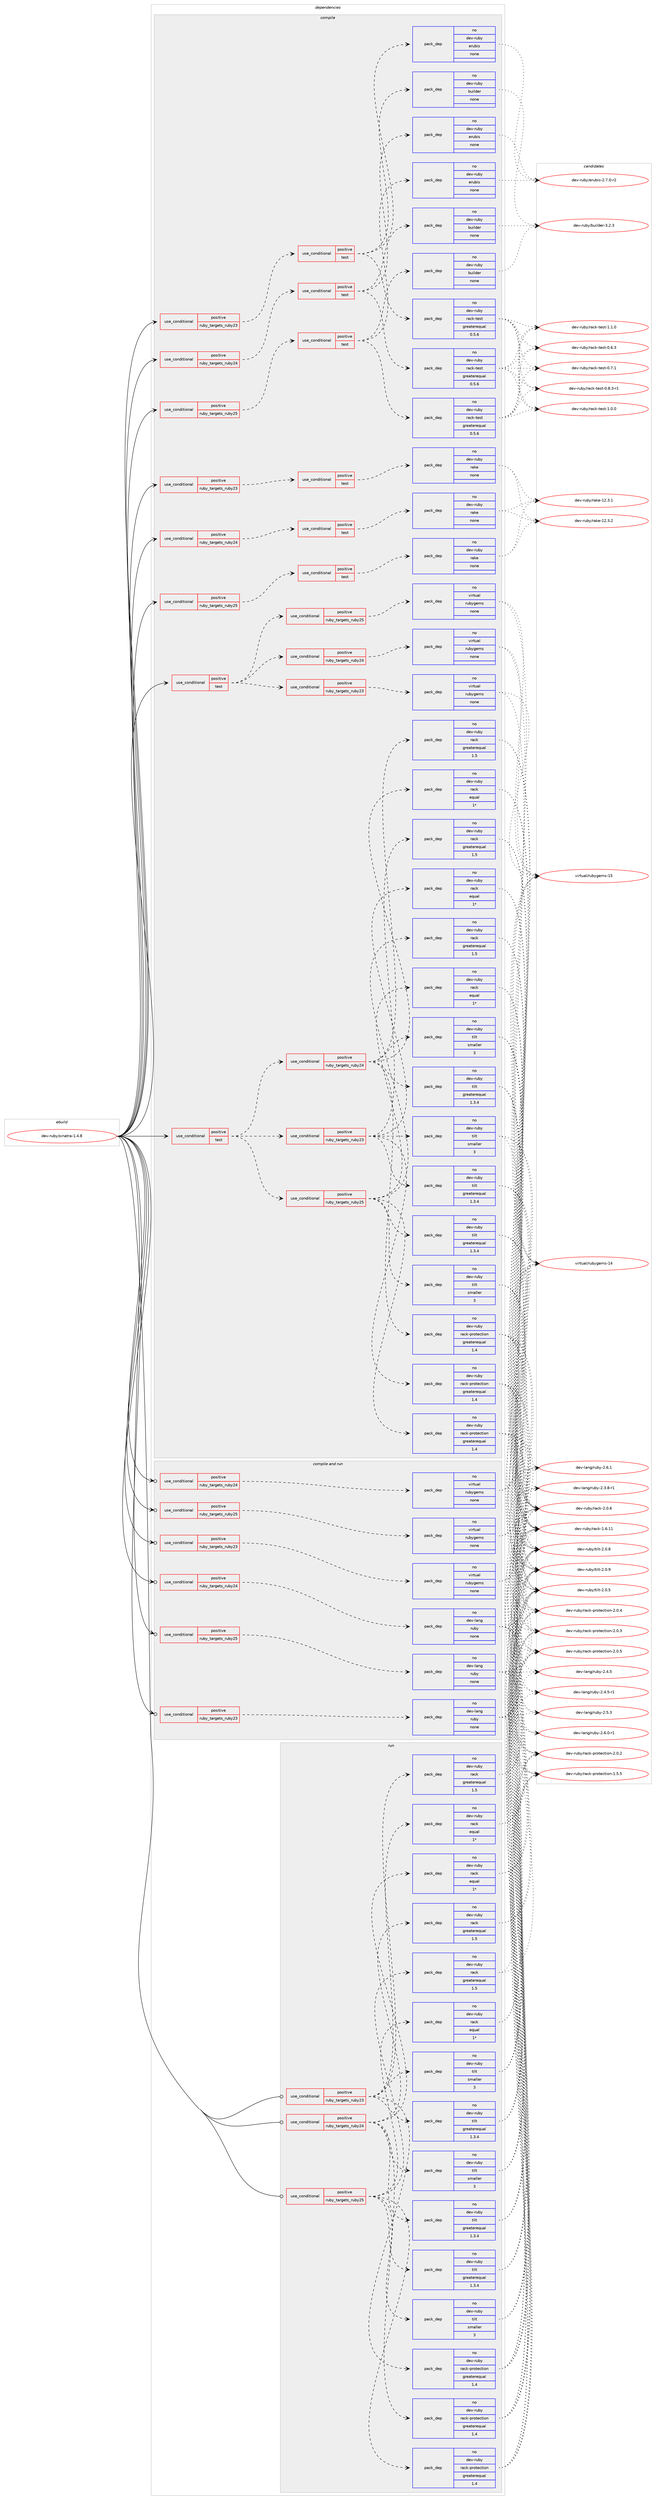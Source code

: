 digraph prolog {

# *************
# Graph options
# *************

newrank=true;
concentrate=true;
compound=true;
graph [rankdir=LR,fontname=Helvetica,fontsize=10,ranksep=1.5];#, ranksep=2.5, nodesep=0.2];
edge  [arrowhead=vee];
node  [fontname=Helvetica,fontsize=10];

# **********
# The ebuild
# **********

subgraph cluster_leftcol {
color=gray;
rank=same;
label=<<i>ebuild</i>>;
id [label="dev-ruby/sinatra-1.4.8", color=red, width=4, href="../dev-ruby/sinatra-1.4.8.svg"];
}

# ****************
# The dependencies
# ****************

subgraph cluster_midcol {
color=gray;
label=<<i>dependencies</i>>;
subgraph cluster_compile {
fillcolor="#eeeeee";
style=filled;
label=<<i>compile</i>>;
subgraph cond418255 {
dependency1529539 [label=<<TABLE BORDER="0" CELLBORDER="1" CELLSPACING="0" CELLPADDING="4"><TR><TD ROWSPAN="3" CELLPADDING="10">use_conditional</TD></TR><TR><TD>positive</TD></TR><TR><TD>ruby_targets_ruby23</TD></TR></TABLE>>, shape=none, color=red];
subgraph cond418256 {
dependency1529540 [label=<<TABLE BORDER="0" CELLBORDER="1" CELLSPACING="0" CELLPADDING="4"><TR><TD ROWSPAN="3" CELLPADDING="10">use_conditional</TD></TR><TR><TD>positive</TD></TR><TR><TD>test</TD></TR></TABLE>>, shape=none, color=red];
subgraph pack1087768 {
dependency1529541 [label=<<TABLE BORDER="0" CELLBORDER="1" CELLSPACING="0" CELLPADDING="4" WIDTH="220"><TR><TD ROWSPAN="6" CELLPADDING="30">pack_dep</TD></TR><TR><TD WIDTH="110">no</TD></TR><TR><TD>dev-ruby</TD></TR><TR><TD>rack-test</TD></TR><TR><TD>greaterequal</TD></TR><TR><TD>0.5.6</TD></TR></TABLE>>, shape=none, color=blue];
}
dependency1529540:e -> dependency1529541:w [weight=20,style="dashed",arrowhead="vee"];
subgraph pack1087769 {
dependency1529542 [label=<<TABLE BORDER="0" CELLBORDER="1" CELLSPACING="0" CELLPADDING="4" WIDTH="220"><TR><TD ROWSPAN="6" CELLPADDING="30">pack_dep</TD></TR><TR><TD WIDTH="110">no</TD></TR><TR><TD>dev-ruby</TD></TR><TR><TD>erubis</TD></TR><TR><TD>none</TD></TR><TR><TD></TD></TR></TABLE>>, shape=none, color=blue];
}
dependency1529540:e -> dependency1529542:w [weight=20,style="dashed",arrowhead="vee"];
subgraph pack1087770 {
dependency1529543 [label=<<TABLE BORDER="0" CELLBORDER="1" CELLSPACING="0" CELLPADDING="4" WIDTH="220"><TR><TD ROWSPAN="6" CELLPADDING="30">pack_dep</TD></TR><TR><TD WIDTH="110">no</TD></TR><TR><TD>dev-ruby</TD></TR><TR><TD>builder</TD></TR><TR><TD>none</TD></TR><TR><TD></TD></TR></TABLE>>, shape=none, color=blue];
}
dependency1529540:e -> dependency1529543:w [weight=20,style="dashed",arrowhead="vee"];
}
dependency1529539:e -> dependency1529540:w [weight=20,style="dashed",arrowhead="vee"];
}
id:e -> dependency1529539:w [weight=20,style="solid",arrowhead="vee"];
subgraph cond418257 {
dependency1529544 [label=<<TABLE BORDER="0" CELLBORDER="1" CELLSPACING="0" CELLPADDING="4"><TR><TD ROWSPAN="3" CELLPADDING="10">use_conditional</TD></TR><TR><TD>positive</TD></TR><TR><TD>ruby_targets_ruby23</TD></TR></TABLE>>, shape=none, color=red];
subgraph cond418258 {
dependency1529545 [label=<<TABLE BORDER="0" CELLBORDER="1" CELLSPACING="0" CELLPADDING="4"><TR><TD ROWSPAN="3" CELLPADDING="10">use_conditional</TD></TR><TR><TD>positive</TD></TR><TR><TD>test</TD></TR></TABLE>>, shape=none, color=red];
subgraph pack1087771 {
dependency1529546 [label=<<TABLE BORDER="0" CELLBORDER="1" CELLSPACING="0" CELLPADDING="4" WIDTH="220"><TR><TD ROWSPAN="6" CELLPADDING="30">pack_dep</TD></TR><TR><TD WIDTH="110">no</TD></TR><TR><TD>dev-ruby</TD></TR><TR><TD>rake</TD></TR><TR><TD>none</TD></TR><TR><TD></TD></TR></TABLE>>, shape=none, color=blue];
}
dependency1529545:e -> dependency1529546:w [weight=20,style="dashed",arrowhead="vee"];
}
dependency1529544:e -> dependency1529545:w [weight=20,style="dashed",arrowhead="vee"];
}
id:e -> dependency1529544:w [weight=20,style="solid",arrowhead="vee"];
subgraph cond418259 {
dependency1529547 [label=<<TABLE BORDER="0" CELLBORDER="1" CELLSPACING="0" CELLPADDING="4"><TR><TD ROWSPAN="3" CELLPADDING="10">use_conditional</TD></TR><TR><TD>positive</TD></TR><TR><TD>ruby_targets_ruby24</TD></TR></TABLE>>, shape=none, color=red];
subgraph cond418260 {
dependency1529548 [label=<<TABLE BORDER="0" CELLBORDER="1" CELLSPACING="0" CELLPADDING="4"><TR><TD ROWSPAN="3" CELLPADDING="10">use_conditional</TD></TR><TR><TD>positive</TD></TR><TR><TD>test</TD></TR></TABLE>>, shape=none, color=red];
subgraph pack1087772 {
dependency1529549 [label=<<TABLE BORDER="0" CELLBORDER="1" CELLSPACING="0" CELLPADDING="4" WIDTH="220"><TR><TD ROWSPAN="6" CELLPADDING="30">pack_dep</TD></TR><TR><TD WIDTH="110">no</TD></TR><TR><TD>dev-ruby</TD></TR><TR><TD>rack-test</TD></TR><TR><TD>greaterequal</TD></TR><TR><TD>0.5.6</TD></TR></TABLE>>, shape=none, color=blue];
}
dependency1529548:e -> dependency1529549:w [weight=20,style="dashed",arrowhead="vee"];
subgraph pack1087773 {
dependency1529550 [label=<<TABLE BORDER="0" CELLBORDER="1" CELLSPACING="0" CELLPADDING="4" WIDTH="220"><TR><TD ROWSPAN="6" CELLPADDING="30">pack_dep</TD></TR><TR><TD WIDTH="110">no</TD></TR><TR><TD>dev-ruby</TD></TR><TR><TD>erubis</TD></TR><TR><TD>none</TD></TR><TR><TD></TD></TR></TABLE>>, shape=none, color=blue];
}
dependency1529548:e -> dependency1529550:w [weight=20,style="dashed",arrowhead="vee"];
subgraph pack1087774 {
dependency1529551 [label=<<TABLE BORDER="0" CELLBORDER="1" CELLSPACING="0" CELLPADDING="4" WIDTH="220"><TR><TD ROWSPAN="6" CELLPADDING="30">pack_dep</TD></TR><TR><TD WIDTH="110">no</TD></TR><TR><TD>dev-ruby</TD></TR><TR><TD>builder</TD></TR><TR><TD>none</TD></TR><TR><TD></TD></TR></TABLE>>, shape=none, color=blue];
}
dependency1529548:e -> dependency1529551:w [weight=20,style="dashed",arrowhead="vee"];
}
dependency1529547:e -> dependency1529548:w [weight=20,style="dashed",arrowhead="vee"];
}
id:e -> dependency1529547:w [weight=20,style="solid",arrowhead="vee"];
subgraph cond418261 {
dependency1529552 [label=<<TABLE BORDER="0" CELLBORDER="1" CELLSPACING="0" CELLPADDING="4"><TR><TD ROWSPAN="3" CELLPADDING="10">use_conditional</TD></TR><TR><TD>positive</TD></TR><TR><TD>ruby_targets_ruby24</TD></TR></TABLE>>, shape=none, color=red];
subgraph cond418262 {
dependency1529553 [label=<<TABLE BORDER="0" CELLBORDER="1" CELLSPACING="0" CELLPADDING="4"><TR><TD ROWSPAN="3" CELLPADDING="10">use_conditional</TD></TR><TR><TD>positive</TD></TR><TR><TD>test</TD></TR></TABLE>>, shape=none, color=red];
subgraph pack1087775 {
dependency1529554 [label=<<TABLE BORDER="0" CELLBORDER="1" CELLSPACING="0" CELLPADDING="4" WIDTH="220"><TR><TD ROWSPAN="6" CELLPADDING="30">pack_dep</TD></TR><TR><TD WIDTH="110">no</TD></TR><TR><TD>dev-ruby</TD></TR><TR><TD>rake</TD></TR><TR><TD>none</TD></TR><TR><TD></TD></TR></TABLE>>, shape=none, color=blue];
}
dependency1529553:e -> dependency1529554:w [weight=20,style="dashed",arrowhead="vee"];
}
dependency1529552:e -> dependency1529553:w [weight=20,style="dashed",arrowhead="vee"];
}
id:e -> dependency1529552:w [weight=20,style="solid",arrowhead="vee"];
subgraph cond418263 {
dependency1529555 [label=<<TABLE BORDER="0" CELLBORDER="1" CELLSPACING="0" CELLPADDING="4"><TR><TD ROWSPAN="3" CELLPADDING="10">use_conditional</TD></TR><TR><TD>positive</TD></TR><TR><TD>ruby_targets_ruby25</TD></TR></TABLE>>, shape=none, color=red];
subgraph cond418264 {
dependency1529556 [label=<<TABLE BORDER="0" CELLBORDER="1" CELLSPACING="0" CELLPADDING="4"><TR><TD ROWSPAN="3" CELLPADDING="10">use_conditional</TD></TR><TR><TD>positive</TD></TR><TR><TD>test</TD></TR></TABLE>>, shape=none, color=red];
subgraph pack1087776 {
dependency1529557 [label=<<TABLE BORDER="0" CELLBORDER="1" CELLSPACING="0" CELLPADDING="4" WIDTH="220"><TR><TD ROWSPAN="6" CELLPADDING="30">pack_dep</TD></TR><TR><TD WIDTH="110">no</TD></TR><TR><TD>dev-ruby</TD></TR><TR><TD>rack-test</TD></TR><TR><TD>greaterequal</TD></TR><TR><TD>0.5.6</TD></TR></TABLE>>, shape=none, color=blue];
}
dependency1529556:e -> dependency1529557:w [weight=20,style="dashed",arrowhead="vee"];
subgraph pack1087777 {
dependency1529558 [label=<<TABLE BORDER="0" CELLBORDER="1" CELLSPACING="0" CELLPADDING="4" WIDTH="220"><TR><TD ROWSPAN="6" CELLPADDING="30">pack_dep</TD></TR><TR><TD WIDTH="110">no</TD></TR><TR><TD>dev-ruby</TD></TR><TR><TD>erubis</TD></TR><TR><TD>none</TD></TR><TR><TD></TD></TR></TABLE>>, shape=none, color=blue];
}
dependency1529556:e -> dependency1529558:w [weight=20,style="dashed",arrowhead="vee"];
subgraph pack1087778 {
dependency1529559 [label=<<TABLE BORDER="0" CELLBORDER="1" CELLSPACING="0" CELLPADDING="4" WIDTH="220"><TR><TD ROWSPAN="6" CELLPADDING="30">pack_dep</TD></TR><TR><TD WIDTH="110">no</TD></TR><TR><TD>dev-ruby</TD></TR><TR><TD>builder</TD></TR><TR><TD>none</TD></TR><TR><TD></TD></TR></TABLE>>, shape=none, color=blue];
}
dependency1529556:e -> dependency1529559:w [weight=20,style="dashed",arrowhead="vee"];
}
dependency1529555:e -> dependency1529556:w [weight=20,style="dashed",arrowhead="vee"];
}
id:e -> dependency1529555:w [weight=20,style="solid",arrowhead="vee"];
subgraph cond418265 {
dependency1529560 [label=<<TABLE BORDER="0" CELLBORDER="1" CELLSPACING="0" CELLPADDING="4"><TR><TD ROWSPAN="3" CELLPADDING="10">use_conditional</TD></TR><TR><TD>positive</TD></TR><TR><TD>ruby_targets_ruby25</TD></TR></TABLE>>, shape=none, color=red];
subgraph cond418266 {
dependency1529561 [label=<<TABLE BORDER="0" CELLBORDER="1" CELLSPACING="0" CELLPADDING="4"><TR><TD ROWSPAN="3" CELLPADDING="10">use_conditional</TD></TR><TR><TD>positive</TD></TR><TR><TD>test</TD></TR></TABLE>>, shape=none, color=red];
subgraph pack1087779 {
dependency1529562 [label=<<TABLE BORDER="0" CELLBORDER="1" CELLSPACING="0" CELLPADDING="4" WIDTH="220"><TR><TD ROWSPAN="6" CELLPADDING="30">pack_dep</TD></TR><TR><TD WIDTH="110">no</TD></TR><TR><TD>dev-ruby</TD></TR><TR><TD>rake</TD></TR><TR><TD>none</TD></TR><TR><TD></TD></TR></TABLE>>, shape=none, color=blue];
}
dependency1529561:e -> dependency1529562:w [weight=20,style="dashed",arrowhead="vee"];
}
dependency1529560:e -> dependency1529561:w [weight=20,style="dashed",arrowhead="vee"];
}
id:e -> dependency1529560:w [weight=20,style="solid",arrowhead="vee"];
subgraph cond418267 {
dependency1529563 [label=<<TABLE BORDER="0" CELLBORDER="1" CELLSPACING="0" CELLPADDING="4"><TR><TD ROWSPAN="3" CELLPADDING="10">use_conditional</TD></TR><TR><TD>positive</TD></TR><TR><TD>test</TD></TR></TABLE>>, shape=none, color=red];
subgraph cond418268 {
dependency1529564 [label=<<TABLE BORDER="0" CELLBORDER="1" CELLSPACING="0" CELLPADDING="4"><TR><TD ROWSPAN="3" CELLPADDING="10">use_conditional</TD></TR><TR><TD>positive</TD></TR><TR><TD>ruby_targets_ruby23</TD></TR></TABLE>>, shape=none, color=red];
subgraph pack1087780 {
dependency1529565 [label=<<TABLE BORDER="0" CELLBORDER="1" CELLSPACING="0" CELLPADDING="4" WIDTH="220"><TR><TD ROWSPAN="6" CELLPADDING="30">pack_dep</TD></TR><TR><TD WIDTH="110">no</TD></TR><TR><TD>dev-ruby</TD></TR><TR><TD>rack</TD></TR><TR><TD>equal</TD></TR><TR><TD>1*</TD></TR></TABLE>>, shape=none, color=blue];
}
dependency1529564:e -> dependency1529565:w [weight=20,style="dashed",arrowhead="vee"];
subgraph pack1087781 {
dependency1529566 [label=<<TABLE BORDER="0" CELLBORDER="1" CELLSPACING="0" CELLPADDING="4" WIDTH="220"><TR><TD ROWSPAN="6" CELLPADDING="30">pack_dep</TD></TR><TR><TD WIDTH="110">no</TD></TR><TR><TD>dev-ruby</TD></TR><TR><TD>rack</TD></TR><TR><TD>greaterequal</TD></TR><TR><TD>1.5</TD></TR></TABLE>>, shape=none, color=blue];
}
dependency1529564:e -> dependency1529566:w [weight=20,style="dashed",arrowhead="vee"];
subgraph pack1087782 {
dependency1529567 [label=<<TABLE BORDER="0" CELLBORDER="1" CELLSPACING="0" CELLPADDING="4" WIDTH="220"><TR><TD ROWSPAN="6" CELLPADDING="30">pack_dep</TD></TR><TR><TD WIDTH="110">no</TD></TR><TR><TD>dev-ruby</TD></TR><TR><TD>rack-protection</TD></TR><TR><TD>greaterequal</TD></TR><TR><TD>1.4</TD></TR></TABLE>>, shape=none, color=blue];
}
dependency1529564:e -> dependency1529567:w [weight=20,style="dashed",arrowhead="vee"];
subgraph pack1087783 {
dependency1529568 [label=<<TABLE BORDER="0" CELLBORDER="1" CELLSPACING="0" CELLPADDING="4" WIDTH="220"><TR><TD ROWSPAN="6" CELLPADDING="30">pack_dep</TD></TR><TR><TD WIDTH="110">no</TD></TR><TR><TD>dev-ruby</TD></TR><TR><TD>tilt</TD></TR><TR><TD>greaterequal</TD></TR><TR><TD>1.3.4</TD></TR></TABLE>>, shape=none, color=blue];
}
dependency1529564:e -> dependency1529568:w [weight=20,style="dashed",arrowhead="vee"];
subgraph pack1087784 {
dependency1529569 [label=<<TABLE BORDER="0" CELLBORDER="1" CELLSPACING="0" CELLPADDING="4" WIDTH="220"><TR><TD ROWSPAN="6" CELLPADDING="30">pack_dep</TD></TR><TR><TD WIDTH="110">no</TD></TR><TR><TD>dev-ruby</TD></TR><TR><TD>tilt</TD></TR><TR><TD>smaller</TD></TR><TR><TD>3</TD></TR></TABLE>>, shape=none, color=blue];
}
dependency1529564:e -> dependency1529569:w [weight=20,style="dashed",arrowhead="vee"];
}
dependency1529563:e -> dependency1529564:w [weight=20,style="dashed",arrowhead="vee"];
subgraph cond418269 {
dependency1529570 [label=<<TABLE BORDER="0" CELLBORDER="1" CELLSPACING="0" CELLPADDING="4"><TR><TD ROWSPAN="3" CELLPADDING="10">use_conditional</TD></TR><TR><TD>positive</TD></TR><TR><TD>ruby_targets_ruby24</TD></TR></TABLE>>, shape=none, color=red];
subgraph pack1087785 {
dependency1529571 [label=<<TABLE BORDER="0" CELLBORDER="1" CELLSPACING="0" CELLPADDING="4" WIDTH="220"><TR><TD ROWSPAN="6" CELLPADDING="30">pack_dep</TD></TR><TR><TD WIDTH="110">no</TD></TR><TR><TD>dev-ruby</TD></TR><TR><TD>rack</TD></TR><TR><TD>equal</TD></TR><TR><TD>1*</TD></TR></TABLE>>, shape=none, color=blue];
}
dependency1529570:e -> dependency1529571:w [weight=20,style="dashed",arrowhead="vee"];
subgraph pack1087786 {
dependency1529572 [label=<<TABLE BORDER="0" CELLBORDER="1" CELLSPACING="0" CELLPADDING="4" WIDTH="220"><TR><TD ROWSPAN="6" CELLPADDING="30">pack_dep</TD></TR><TR><TD WIDTH="110">no</TD></TR><TR><TD>dev-ruby</TD></TR><TR><TD>rack</TD></TR><TR><TD>greaterequal</TD></TR><TR><TD>1.5</TD></TR></TABLE>>, shape=none, color=blue];
}
dependency1529570:e -> dependency1529572:w [weight=20,style="dashed",arrowhead="vee"];
subgraph pack1087787 {
dependency1529573 [label=<<TABLE BORDER="0" CELLBORDER="1" CELLSPACING="0" CELLPADDING="4" WIDTH="220"><TR><TD ROWSPAN="6" CELLPADDING="30">pack_dep</TD></TR><TR><TD WIDTH="110">no</TD></TR><TR><TD>dev-ruby</TD></TR><TR><TD>rack-protection</TD></TR><TR><TD>greaterequal</TD></TR><TR><TD>1.4</TD></TR></TABLE>>, shape=none, color=blue];
}
dependency1529570:e -> dependency1529573:w [weight=20,style="dashed",arrowhead="vee"];
subgraph pack1087788 {
dependency1529574 [label=<<TABLE BORDER="0" CELLBORDER="1" CELLSPACING="0" CELLPADDING="4" WIDTH="220"><TR><TD ROWSPAN="6" CELLPADDING="30">pack_dep</TD></TR><TR><TD WIDTH="110">no</TD></TR><TR><TD>dev-ruby</TD></TR><TR><TD>tilt</TD></TR><TR><TD>greaterequal</TD></TR><TR><TD>1.3.4</TD></TR></TABLE>>, shape=none, color=blue];
}
dependency1529570:e -> dependency1529574:w [weight=20,style="dashed",arrowhead="vee"];
subgraph pack1087789 {
dependency1529575 [label=<<TABLE BORDER="0" CELLBORDER="1" CELLSPACING="0" CELLPADDING="4" WIDTH="220"><TR><TD ROWSPAN="6" CELLPADDING="30">pack_dep</TD></TR><TR><TD WIDTH="110">no</TD></TR><TR><TD>dev-ruby</TD></TR><TR><TD>tilt</TD></TR><TR><TD>smaller</TD></TR><TR><TD>3</TD></TR></TABLE>>, shape=none, color=blue];
}
dependency1529570:e -> dependency1529575:w [weight=20,style="dashed",arrowhead="vee"];
}
dependency1529563:e -> dependency1529570:w [weight=20,style="dashed",arrowhead="vee"];
subgraph cond418270 {
dependency1529576 [label=<<TABLE BORDER="0" CELLBORDER="1" CELLSPACING="0" CELLPADDING="4"><TR><TD ROWSPAN="3" CELLPADDING="10">use_conditional</TD></TR><TR><TD>positive</TD></TR><TR><TD>ruby_targets_ruby25</TD></TR></TABLE>>, shape=none, color=red];
subgraph pack1087790 {
dependency1529577 [label=<<TABLE BORDER="0" CELLBORDER="1" CELLSPACING="0" CELLPADDING="4" WIDTH="220"><TR><TD ROWSPAN="6" CELLPADDING="30">pack_dep</TD></TR><TR><TD WIDTH="110">no</TD></TR><TR><TD>dev-ruby</TD></TR><TR><TD>rack</TD></TR><TR><TD>equal</TD></TR><TR><TD>1*</TD></TR></TABLE>>, shape=none, color=blue];
}
dependency1529576:e -> dependency1529577:w [weight=20,style="dashed",arrowhead="vee"];
subgraph pack1087791 {
dependency1529578 [label=<<TABLE BORDER="0" CELLBORDER="1" CELLSPACING="0" CELLPADDING="4" WIDTH="220"><TR><TD ROWSPAN="6" CELLPADDING="30">pack_dep</TD></TR><TR><TD WIDTH="110">no</TD></TR><TR><TD>dev-ruby</TD></TR><TR><TD>rack</TD></TR><TR><TD>greaterequal</TD></TR><TR><TD>1.5</TD></TR></TABLE>>, shape=none, color=blue];
}
dependency1529576:e -> dependency1529578:w [weight=20,style="dashed",arrowhead="vee"];
subgraph pack1087792 {
dependency1529579 [label=<<TABLE BORDER="0" CELLBORDER="1" CELLSPACING="0" CELLPADDING="4" WIDTH="220"><TR><TD ROWSPAN="6" CELLPADDING="30">pack_dep</TD></TR><TR><TD WIDTH="110">no</TD></TR><TR><TD>dev-ruby</TD></TR><TR><TD>rack-protection</TD></TR><TR><TD>greaterequal</TD></TR><TR><TD>1.4</TD></TR></TABLE>>, shape=none, color=blue];
}
dependency1529576:e -> dependency1529579:w [weight=20,style="dashed",arrowhead="vee"];
subgraph pack1087793 {
dependency1529580 [label=<<TABLE BORDER="0" CELLBORDER="1" CELLSPACING="0" CELLPADDING="4" WIDTH="220"><TR><TD ROWSPAN="6" CELLPADDING="30">pack_dep</TD></TR><TR><TD WIDTH="110">no</TD></TR><TR><TD>dev-ruby</TD></TR><TR><TD>tilt</TD></TR><TR><TD>greaterequal</TD></TR><TR><TD>1.3.4</TD></TR></TABLE>>, shape=none, color=blue];
}
dependency1529576:e -> dependency1529580:w [weight=20,style="dashed",arrowhead="vee"];
subgraph pack1087794 {
dependency1529581 [label=<<TABLE BORDER="0" CELLBORDER="1" CELLSPACING="0" CELLPADDING="4" WIDTH="220"><TR><TD ROWSPAN="6" CELLPADDING="30">pack_dep</TD></TR><TR><TD WIDTH="110">no</TD></TR><TR><TD>dev-ruby</TD></TR><TR><TD>tilt</TD></TR><TR><TD>smaller</TD></TR><TR><TD>3</TD></TR></TABLE>>, shape=none, color=blue];
}
dependency1529576:e -> dependency1529581:w [weight=20,style="dashed",arrowhead="vee"];
}
dependency1529563:e -> dependency1529576:w [weight=20,style="dashed",arrowhead="vee"];
}
id:e -> dependency1529563:w [weight=20,style="solid",arrowhead="vee"];
subgraph cond418271 {
dependency1529582 [label=<<TABLE BORDER="0" CELLBORDER="1" CELLSPACING="0" CELLPADDING="4"><TR><TD ROWSPAN="3" CELLPADDING="10">use_conditional</TD></TR><TR><TD>positive</TD></TR><TR><TD>test</TD></TR></TABLE>>, shape=none, color=red];
subgraph cond418272 {
dependency1529583 [label=<<TABLE BORDER="0" CELLBORDER="1" CELLSPACING="0" CELLPADDING="4"><TR><TD ROWSPAN="3" CELLPADDING="10">use_conditional</TD></TR><TR><TD>positive</TD></TR><TR><TD>ruby_targets_ruby23</TD></TR></TABLE>>, shape=none, color=red];
subgraph pack1087795 {
dependency1529584 [label=<<TABLE BORDER="0" CELLBORDER="1" CELLSPACING="0" CELLPADDING="4" WIDTH="220"><TR><TD ROWSPAN="6" CELLPADDING="30">pack_dep</TD></TR><TR><TD WIDTH="110">no</TD></TR><TR><TD>virtual</TD></TR><TR><TD>rubygems</TD></TR><TR><TD>none</TD></TR><TR><TD></TD></TR></TABLE>>, shape=none, color=blue];
}
dependency1529583:e -> dependency1529584:w [weight=20,style="dashed",arrowhead="vee"];
}
dependency1529582:e -> dependency1529583:w [weight=20,style="dashed",arrowhead="vee"];
subgraph cond418273 {
dependency1529585 [label=<<TABLE BORDER="0" CELLBORDER="1" CELLSPACING="0" CELLPADDING="4"><TR><TD ROWSPAN="3" CELLPADDING="10">use_conditional</TD></TR><TR><TD>positive</TD></TR><TR><TD>ruby_targets_ruby24</TD></TR></TABLE>>, shape=none, color=red];
subgraph pack1087796 {
dependency1529586 [label=<<TABLE BORDER="0" CELLBORDER="1" CELLSPACING="0" CELLPADDING="4" WIDTH="220"><TR><TD ROWSPAN="6" CELLPADDING="30">pack_dep</TD></TR><TR><TD WIDTH="110">no</TD></TR><TR><TD>virtual</TD></TR><TR><TD>rubygems</TD></TR><TR><TD>none</TD></TR><TR><TD></TD></TR></TABLE>>, shape=none, color=blue];
}
dependency1529585:e -> dependency1529586:w [weight=20,style="dashed",arrowhead="vee"];
}
dependency1529582:e -> dependency1529585:w [weight=20,style="dashed",arrowhead="vee"];
subgraph cond418274 {
dependency1529587 [label=<<TABLE BORDER="0" CELLBORDER="1" CELLSPACING="0" CELLPADDING="4"><TR><TD ROWSPAN="3" CELLPADDING="10">use_conditional</TD></TR><TR><TD>positive</TD></TR><TR><TD>ruby_targets_ruby25</TD></TR></TABLE>>, shape=none, color=red];
subgraph pack1087797 {
dependency1529588 [label=<<TABLE BORDER="0" CELLBORDER="1" CELLSPACING="0" CELLPADDING="4" WIDTH="220"><TR><TD ROWSPAN="6" CELLPADDING="30">pack_dep</TD></TR><TR><TD WIDTH="110">no</TD></TR><TR><TD>virtual</TD></TR><TR><TD>rubygems</TD></TR><TR><TD>none</TD></TR><TR><TD></TD></TR></TABLE>>, shape=none, color=blue];
}
dependency1529587:e -> dependency1529588:w [weight=20,style="dashed",arrowhead="vee"];
}
dependency1529582:e -> dependency1529587:w [weight=20,style="dashed",arrowhead="vee"];
}
id:e -> dependency1529582:w [weight=20,style="solid",arrowhead="vee"];
}
subgraph cluster_compileandrun {
fillcolor="#eeeeee";
style=filled;
label=<<i>compile and run</i>>;
subgraph cond418275 {
dependency1529589 [label=<<TABLE BORDER="0" CELLBORDER="1" CELLSPACING="0" CELLPADDING="4"><TR><TD ROWSPAN="3" CELLPADDING="10">use_conditional</TD></TR><TR><TD>positive</TD></TR><TR><TD>ruby_targets_ruby23</TD></TR></TABLE>>, shape=none, color=red];
subgraph pack1087798 {
dependency1529590 [label=<<TABLE BORDER="0" CELLBORDER="1" CELLSPACING="0" CELLPADDING="4" WIDTH="220"><TR><TD ROWSPAN="6" CELLPADDING="30">pack_dep</TD></TR><TR><TD WIDTH="110">no</TD></TR><TR><TD>dev-lang</TD></TR><TR><TD>ruby</TD></TR><TR><TD>none</TD></TR><TR><TD></TD></TR></TABLE>>, shape=none, color=blue];
}
dependency1529589:e -> dependency1529590:w [weight=20,style="dashed",arrowhead="vee"];
}
id:e -> dependency1529589:w [weight=20,style="solid",arrowhead="odotvee"];
subgraph cond418276 {
dependency1529591 [label=<<TABLE BORDER="0" CELLBORDER="1" CELLSPACING="0" CELLPADDING="4"><TR><TD ROWSPAN="3" CELLPADDING="10">use_conditional</TD></TR><TR><TD>positive</TD></TR><TR><TD>ruby_targets_ruby23</TD></TR></TABLE>>, shape=none, color=red];
subgraph pack1087799 {
dependency1529592 [label=<<TABLE BORDER="0" CELLBORDER="1" CELLSPACING="0" CELLPADDING="4" WIDTH="220"><TR><TD ROWSPAN="6" CELLPADDING="30">pack_dep</TD></TR><TR><TD WIDTH="110">no</TD></TR><TR><TD>virtual</TD></TR><TR><TD>rubygems</TD></TR><TR><TD>none</TD></TR><TR><TD></TD></TR></TABLE>>, shape=none, color=blue];
}
dependency1529591:e -> dependency1529592:w [weight=20,style="dashed",arrowhead="vee"];
}
id:e -> dependency1529591:w [weight=20,style="solid",arrowhead="odotvee"];
subgraph cond418277 {
dependency1529593 [label=<<TABLE BORDER="0" CELLBORDER="1" CELLSPACING="0" CELLPADDING="4"><TR><TD ROWSPAN="3" CELLPADDING="10">use_conditional</TD></TR><TR><TD>positive</TD></TR><TR><TD>ruby_targets_ruby24</TD></TR></TABLE>>, shape=none, color=red];
subgraph pack1087800 {
dependency1529594 [label=<<TABLE BORDER="0" CELLBORDER="1" CELLSPACING="0" CELLPADDING="4" WIDTH="220"><TR><TD ROWSPAN="6" CELLPADDING="30">pack_dep</TD></TR><TR><TD WIDTH="110">no</TD></TR><TR><TD>dev-lang</TD></TR><TR><TD>ruby</TD></TR><TR><TD>none</TD></TR><TR><TD></TD></TR></TABLE>>, shape=none, color=blue];
}
dependency1529593:e -> dependency1529594:w [weight=20,style="dashed",arrowhead="vee"];
}
id:e -> dependency1529593:w [weight=20,style="solid",arrowhead="odotvee"];
subgraph cond418278 {
dependency1529595 [label=<<TABLE BORDER="0" CELLBORDER="1" CELLSPACING="0" CELLPADDING="4"><TR><TD ROWSPAN="3" CELLPADDING="10">use_conditional</TD></TR><TR><TD>positive</TD></TR><TR><TD>ruby_targets_ruby24</TD></TR></TABLE>>, shape=none, color=red];
subgraph pack1087801 {
dependency1529596 [label=<<TABLE BORDER="0" CELLBORDER="1" CELLSPACING="0" CELLPADDING="4" WIDTH="220"><TR><TD ROWSPAN="6" CELLPADDING="30">pack_dep</TD></TR><TR><TD WIDTH="110">no</TD></TR><TR><TD>virtual</TD></TR><TR><TD>rubygems</TD></TR><TR><TD>none</TD></TR><TR><TD></TD></TR></TABLE>>, shape=none, color=blue];
}
dependency1529595:e -> dependency1529596:w [weight=20,style="dashed",arrowhead="vee"];
}
id:e -> dependency1529595:w [weight=20,style="solid",arrowhead="odotvee"];
subgraph cond418279 {
dependency1529597 [label=<<TABLE BORDER="0" CELLBORDER="1" CELLSPACING="0" CELLPADDING="4"><TR><TD ROWSPAN="3" CELLPADDING="10">use_conditional</TD></TR><TR><TD>positive</TD></TR><TR><TD>ruby_targets_ruby25</TD></TR></TABLE>>, shape=none, color=red];
subgraph pack1087802 {
dependency1529598 [label=<<TABLE BORDER="0" CELLBORDER="1" CELLSPACING="0" CELLPADDING="4" WIDTH="220"><TR><TD ROWSPAN="6" CELLPADDING="30">pack_dep</TD></TR><TR><TD WIDTH="110">no</TD></TR><TR><TD>dev-lang</TD></TR><TR><TD>ruby</TD></TR><TR><TD>none</TD></TR><TR><TD></TD></TR></TABLE>>, shape=none, color=blue];
}
dependency1529597:e -> dependency1529598:w [weight=20,style="dashed",arrowhead="vee"];
}
id:e -> dependency1529597:w [weight=20,style="solid",arrowhead="odotvee"];
subgraph cond418280 {
dependency1529599 [label=<<TABLE BORDER="0" CELLBORDER="1" CELLSPACING="0" CELLPADDING="4"><TR><TD ROWSPAN="3" CELLPADDING="10">use_conditional</TD></TR><TR><TD>positive</TD></TR><TR><TD>ruby_targets_ruby25</TD></TR></TABLE>>, shape=none, color=red];
subgraph pack1087803 {
dependency1529600 [label=<<TABLE BORDER="0" CELLBORDER="1" CELLSPACING="0" CELLPADDING="4" WIDTH="220"><TR><TD ROWSPAN="6" CELLPADDING="30">pack_dep</TD></TR><TR><TD WIDTH="110">no</TD></TR><TR><TD>virtual</TD></TR><TR><TD>rubygems</TD></TR><TR><TD>none</TD></TR><TR><TD></TD></TR></TABLE>>, shape=none, color=blue];
}
dependency1529599:e -> dependency1529600:w [weight=20,style="dashed",arrowhead="vee"];
}
id:e -> dependency1529599:w [weight=20,style="solid",arrowhead="odotvee"];
}
subgraph cluster_run {
fillcolor="#eeeeee";
style=filled;
label=<<i>run</i>>;
subgraph cond418281 {
dependency1529601 [label=<<TABLE BORDER="0" CELLBORDER="1" CELLSPACING="0" CELLPADDING="4"><TR><TD ROWSPAN="3" CELLPADDING="10">use_conditional</TD></TR><TR><TD>positive</TD></TR><TR><TD>ruby_targets_ruby23</TD></TR></TABLE>>, shape=none, color=red];
subgraph pack1087804 {
dependency1529602 [label=<<TABLE BORDER="0" CELLBORDER="1" CELLSPACING="0" CELLPADDING="4" WIDTH="220"><TR><TD ROWSPAN="6" CELLPADDING="30">pack_dep</TD></TR><TR><TD WIDTH="110">no</TD></TR><TR><TD>dev-ruby</TD></TR><TR><TD>rack</TD></TR><TR><TD>equal</TD></TR><TR><TD>1*</TD></TR></TABLE>>, shape=none, color=blue];
}
dependency1529601:e -> dependency1529602:w [weight=20,style="dashed",arrowhead="vee"];
subgraph pack1087805 {
dependency1529603 [label=<<TABLE BORDER="0" CELLBORDER="1" CELLSPACING="0" CELLPADDING="4" WIDTH="220"><TR><TD ROWSPAN="6" CELLPADDING="30">pack_dep</TD></TR><TR><TD WIDTH="110">no</TD></TR><TR><TD>dev-ruby</TD></TR><TR><TD>rack</TD></TR><TR><TD>greaterequal</TD></TR><TR><TD>1.5</TD></TR></TABLE>>, shape=none, color=blue];
}
dependency1529601:e -> dependency1529603:w [weight=20,style="dashed",arrowhead="vee"];
subgraph pack1087806 {
dependency1529604 [label=<<TABLE BORDER="0" CELLBORDER="1" CELLSPACING="0" CELLPADDING="4" WIDTH="220"><TR><TD ROWSPAN="6" CELLPADDING="30">pack_dep</TD></TR><TR><TD WIDTH="110">no</TD></TR><TR><TD>dev-ruby</TD></TR><TR><TD>rack-protection</TD></TR><TR><TD>greaterequal</TD></TR><TR><TD>1.4</TD></TR></TABLE>>, shape=none, color=blue];
}
dependency1529601:e -> dependency1529604:w [weight=20,style="dashed",arrowhead="vee"];
subgraph pack1087807 {
dependency1529605 [label=<<TABLE BORDER="0" CELLBORDER="1" CELLSPACING="0" CELLPADDING="4" WIDTH="220"><TR><TD ROWSPAN="6" CELLPADDING="30">pack_dep</TD></TR><TR><TD WIDTH="110">no</TD></TR><TR><TD>dev-ruby</TD></TR><TR><TD>tilt</TD></TR><TR><TD>greaterequal</TD></TR><TR><TD>1.3.4</TD></TR></TABLE>>, shape=none, color=blue];
}
dependency1529601:e -> dependency1529605:w [weight=20,style="dashed",arrowhead="vee"];
subgraph pack1087808 {
dependency1529606 [label=<<TABLE BORDER="0" CELLBORDER="1" CELLSPACING="0" CELLPADDING="4" WIDTH="220"><TR><TD ROWSPAN="6" CELLPADDING="30">pack_dep</TD></TR><TR><TD WIDTH="110">no</TD></TR><TR><TD>dev-ruby</TD></TR><TR><TD>tilt</TD></TR><TR><TD>smaller</TD></TR><TR><TD>3</TD></TR></TABLE>>, shape=none, color=blue];
}
dependency1529601:e -> dependency1529606:w [weight=20,style="dashed",arrowhead="vee"];
}
id:e -> dependency1529601:w [weight=20,style="solid",arrowhead="odot"];
subgraph cond418282 {
dependency1529607 [label=<<TABLE BORDER="0" CELLBORDER="1" CELLSPACING="0" CELLPADDING="4"><TR><TD ROWSPAN="3" CELLPADDING="10">use_conditional</TD></TR><TR><TD>positive</TD></TR><TR><TD>ruby_targets_ruby24</TD></TR></TABLE>>, shape=none, color=red];
subgraph pack1087809 {
dependency1529608 [label=<<TABLE BORDER="0" CELLBORDER="1" CELLSPACING="0" CELLPADDING="4" WIDTH="220"><TR><TD ROWSPAN="6" CELLPADDING="30">pack_dep</TD></TR><TR><TD WIDTH="110">no</TD></TR><TR><TD>dev-ruby</TD></TR><TR><TD>rack</TD></TR><TR><TD>equal</TD></TR><TR><TD>1*</TD></TR></TABLE>>, shape=none, color=blue];
}
dependency1529607:e -> dependency1529608:w [weight=20,style="dashed",arrowhead="vee"];
subgraph pack1087810 {
dependency1529609 [label=<<TABLE BORDER="0" CELLBORDER="1" CELLSPACING="0" CELLPADDING="4" WIDTH="220"><TR><TD ROWSPAN="6" CELLPADDING="30">pack_dep</TD></TR><TR><TD WIDTH="110">no</TD></TR><TR><TD>dev-ruby</TD></TR><TR><TD>rack</TD></TR><TR><TD>greaterequal</TD></TR><TR><TD>1.5</TD></TR></TABLE>>, shape=none, color=blue];
}
dependency1529607:e -> dependency1529609:w [weight=20,style="dashed",arrowhead="vee"];
subgraph pack1087811 {
dependency1529610 [label=<<TABLE BORDER="0" CELLBORDER="1" CELLSPACING="0" CELLPADDING="4" WIDTH="220"><TR><TD ROWSPAN="6" CELLPADDING="30">pack_dep</TD></TR><TR><TD WIDTH="110">no</TD></TR><TR><TD>dev-ruby</TD></TR><TR><TD>rack-protection</TD></TR><TR><TD>greaterequal</TD></TR><TR><TD>1.4</TD></TR></TABLE>>, shape=none, color=blue];
}
dependency1529607:e -> dependency1529610:w [weight=20,style="dashed",arrowhead="vee"];
subgraph pack1087812 {
dependency1529611 [label=<<TABLE BORDER="0" CELLBORDER="1" CELLSPACING="0" CELLPADDING="4" WIDTH="220"><TR><TD ROWSPAN="6" CELLPADDING="30">pack_dep</TD></TR><TR><TD WIDTH="110">no</TD></TR><TR><TD>dev-ruby</TD></TR><TR><TD>tilt</TD></TR><TR><TD>greaterequal</TD></TR><TR><TD>1.3.4</TD></TR></TABLE>>, shape=none, color=blue];
}
dependency1529607:e -> dependency1529611:w [weight=20,style="dashed",arrowhead="vee"];
subgraph pack1087813 {
dependency1529612 [label=<<TABLE BORDER="0" CELLBORDER="1" CELLSPACING="0" CELLPADDING="4" WIDTH="220"><TR><TD ROWSPAN="6" CELLPADDING="30">pack_dep</TD></TR><TR><TD WIDTH="110">no</TD></TR><TR><TD>dev-ruby</TD></TR><TR><TD>tilt</TD></TR><TR><TD>smaller</TD></TR><TR><TD>3</TD></TR></TABLE>>, shape=none, color=blue];
}
dependency1529607:e -> dependency1529612:w [weight=20,style="dashed",arrowhead="vee"];
}
id:e -> dependency1529607:w [weight=20,style="solid",arrowhead="odot"];
subgraph cond418283 {
dependency1529613 [label=<<TABLE BORDER="0" CELLBORDER="1" CELLSPACING="0" CELLPADDING="4"><TR><TD ROWSPAN="3" CELLPADDING="10">use_conditional</TD></TR><TR><TD>positive</TD></TR><TR><TD>ruby_targets_ruby25</TD></TR></TABLE>>, shape=none, color=red];
subgraph pack1087814 {
dependency1529614 [label=<<TABLE BORDER="0" CELLBORDER="1" CELLSPACING="0" CELLPADDING="4" WIDTH="220"><TR><TD ROWSPAN="6" CELLPADDING="30">pack_dep</TD></TR><TR><TD WIDTH="110">no</TD></TR><TR><TD>dev-ruby</TD></TR><TR><TD>rack</TD></TR><TR><TD>equal</TD></TR><TR><TD>1*</TD></TR></TABLE>>, shape=none, color=blue];
}
dependency1529613:e -> dependency1529614:w [weight=20,style="dashed",arrowhead="vee"];
subgraph pack1087815 {
dependency1529615 [label=<<TABLE BORDER="0" CELLBORDER="1" CELLSPACING="0" CELLPADDING="4" WIDTH="220"><TR><TD ROWSPAN="6" CELLPADDING="30">pack_dep</TD></TR><TR><TD WIDTH="110">no</TD></TR><TR><TD>dev-ruby</TD></TR><TR><TD>rack</TD></TR><TR><TD>greaterequal</TD></TR><TR><TD>1.5</TD></TR></TABLE>>, shape=none, color=blue];
}
dependency1529613:e -> dependency1529615:w [weight=20,style="dashed",arrowhead="vee"];
subgraph pack1087816 {
dependency1529616 [label=<<TABLE BORDER="0" CELLBORDER="1" CELLSPACING="0" CELLPADDING="4" WIDTH="220"><TR><TD ROWSPAN="6" CELLPADDING="30">pack_dep</TD></TR><TR><TD WIDTH="110">no</TD></TR><TR><TD>dev-ruby</TD></TR><TR><TD>rack-protection</TD></TR><TR><TD>greaterequal</TD></TR><TR><TD>1.4</TD></TR></TABLE>>, shape=none, color=blue];
}
dependency1529613:e -> dependency1529616:w [weight=20,style="dashed",arrowhead="vee"];
subgraph pack1087817 {
dependency1529617 [label=<<TABLE BORDER="0" CELLBORDER="1" CELLSPACING="0" CELLPADDING="4" WIDTH="220"><TR><TD ROWSPAN="6" CELLPADDING="30">pack_dep</TD></TR><TR><TD WIDTH="110">no</TD></TR><TR><TD>dev-ruby</TD></TR><TR><TD>tilt</TD></TR><TR><TD>greaterequal</TD></TR><TR><TD>1.3.4</TD></TR></TABLE>>, shape=none, color=blue];
}
dependency1529613:e -> dependency1529617:w [weight=20,style="dashed",arrowhead="vee"];
subgraph pack1087818 {
dependency1529618 [label=<<TABLE BORDER="0" CELLBORDER="1" CELLSPACING="0" CELLPADDING="4" WIDTH="220"><TR><TD ROWSPAN="6" CELLPADDING="30">pack_dep</TD></TR><TR><TD WIDTH="110">no</TD></TR><TR><TD>dev-ruby</TD></TR><TR><TD>tilt</TD></TR><TR><TD>smaller</TD></TR><TR><TD>3</TD></TR></TABLE>>, shape=none, color=blue];
}
dependency1529613:e -> dependency1529618:w [weight=20,style="dashed",arrowhead="vee"];
}
id:e -> dependency1529613:w [weight=20,style="solid",arrowhead="odot"];
}
}

# **************
# The candidates
# **************

subgraph cluster_choices {
rank=same;
color=gray;
label=<<i>candidates</i>>;

subgraph choice1087768 {
color=black;
nodesep=1;
choice100101118451141179812147114979910745116101115116454846544651 [label="dev-ruby/rack-test-0.6.3", color=red, width=4,href="../dev-ruby/rack-test-0.6.3.svg"];
choice100101118451141179812147114979910745116101115116454846554649 [label="dev-ruby/rack-test-0.7.1", color=red, width=4,href="../dev-ruby/rack-test-0.7.1.svg"];
choice1001011184511411798121471149799107451161011151164548465646514511449 [label="dev-ruby/rack-test-0.8.3-r1", color=red, width=4,href="../dev-ruby/rack-test-0.8.3-r1.svg"];
choice100101118451141179812147114979910745116101115116454946484648 [label="dev-ruby/rack-test-1.0.0", color=red, width=4,href="../dev-ruby/rack-test-1.0.0.svg"];
choice100101118451141179812147114979910745116101115116454946494648 [label="dev-ruby/rack-test-1.1.0", color=red, width=4,href="../dev-ruby/rack-test-1.1.0.svg"];
dependency1529541:e -> choice100101118451141179812147114979910745116101115116454846544651:w [style=dotted,weight="100"];
dependency1529541:e -> choice100101118451141179812147114979910745116101115116454846554649:w [style=dotted,weight="100"];
dependency1529541:e -> choice1001011184511411798121471149799107451161011151164548465646514511449:w [style=dotted,weight="100"];
dependency1529541:e -> choice100101118451141179812147114979910745116101115116454946484648:w [style=dotted,weight="100"];
dependency1529541:e -> choice100101118451141179812147114979910745116101115116454946494648:w [style=dotted,weight="100"];
}
subgraph choice1087769 {
color=black;
nodesep=1;
choice100101118451141179812147101114117981051154550465546484511450 [label="dev-ruby/erubis-2.7.0-r2", color=red, width=4,href="../dev-ruby/erubis-2.7.0-r2.svg"];
dependency1529542:e -> choice100101118451141179812147101114117981051154550465546484511450:w [style=dotted,weight="100"];
}
subgraph choice1087770 {
color=black;
nodesep=1;
choice10010111845114117981214798117105108100101114455146504651 [label="dev-ruby/builder-3.2.3", color=red, width=4,href="../dev-ruby/builder-3.2.3.svg"];
dependency1529543:e -> choice10010111845114117981214798117105108100101114455146504651:w [style=dotted,weight="100"];
}
subgraph choice1087771 {
color=black;
nodesep=1;
choice1001011184511411798121471149710710145495046514649 [label="dev-ruby/rake-12.3.1", color=red, width=4,href="../dev-ruby/rake-12.3.1.svg"];
choice1001011184511411798121471149710710145495046514650 [label="dev-ruby/rake-12.3.2", color=red, width=4,href="../dev-ruby/rake-12.3.2.svg"];
dependency1529546:e -> choice1001011184511411798121471149710710145495046514649:w [style=dotted,weight="100"];
dependency1529546:e -> choice1001011184511411798121471149710710145495046514650:w [style=dotted,weight="100"];
}
subgraph choice1087772 {
color=black;
nodesep=1;
choice100101118451141179812147114979910745116101115116454846544651 [label="dev-ruby/rack-test-0.6.3", color=red, width=4,href="../dev-ruby/rack-test-0.6.3.svg"];
choice100101118451141179812147114979910745116101115116454846554649 [label="dev-ruby/rack-test-0.7.1", color=red, width=4,href="../dev-ruby/rack-test-0.7.1.svg"];
choice1001011184511411798121471149799107451161011151164548465646514511449 [label="dev-ruby/rack-test-0.8.3-r1", color=red, width=4,href="../dev-ruby/rack-test-0.8.3-r1.svg"];
choice100101118451141179812147114979910745116101115116454946484648 [label="dev-ruby/rack-test-1.0.0", color=red, width=4,href="../dev-ruby/rack-test-1.0.0.svg"];
choice100101118451141179812147114979910745116101115116454946494648 [label="dev-ruby/rack-test-1.1.0", color=red, width=4,href="../dev-ruby/rack-test-1.1.0.svg"];
dependency1529549:e -> choice100101118451141179812147114979910745116101115116454846544651:w [style=dotted,weight="100"];
dependency1529549:e -> choice100101118451141179812147114979910745116101115116454846554649:w [style=dotted,weight="100"];
dependency1529549:e -> choice1001011184511411798121471149799107451161011151164548465646514511449:w [style=dotted,weight="100"];
dependency1529549:e -> choice100101118451141179812147114979910745116101115116454946484648:w [style=dotted,weight="100"];
dependency1529549:e -> choice100101118451141179812147114979910745116101115116454946494648:w [style=dotted,weight="100"];
}
subgraph choice1087773 {
color=black;
nodesep=1;
choice100101118451141179812147101114117981051154550465546484511450 [label="dev-ruby/erubis-2.7.0-r2", color=red, width=4,href="../dev-ruby/erubis-2.7.0-r2.svg"];
dependency1529550:e -> choice100101118451141179812147101114117981051154550465546484511450:w [style=dotted,weight="100"];
}
subgraph choice1087774 {
color=black;
nodesep=1;
choice10010111845114117981214798117105108100101114455146504651 [label="dev-ruby/builder-3.2.3", color=red, width=4,href="../dev-ruby/builder-3.2.3.svg"];
dependency1529551:e -> choice10010111845114117981214798117105108100101114455146504651:w [style=dotted,weight="100"];
}
subgraph choice1087775 {
color=black;
nodesep=1;
choice1001011184511411798121471149710710145495046514649 [label="dev-ruby/rake-12.3.1", color=red, width=4,href="../dev-ruby/rake-12.3.1.svg"];
choice1001011184511411798121471149710710145495046514650 [label="dev-ruby/rake-12.3.2", color=red, width=4,href="../dev-ruby/rake-12.3.2.svg"];
dependency1529554:e -> choice1001011184511411798121471149710710145495046514649:w [style=dotted,weight="100"];
dependency1529554:e -> choice1001011184511411798121471149710710145495046514650:w [style=dotted,weight="100"];
}
subgraph choice1087776 {
color=black;
nodesep=1;
choice100101118451141179812147114979910745116101115116454846544651 [label="dev-ruby/rack-test-0.6.3", color=red, width=4,href="../dev-ruby/rack-test-0.6.3.svg"];
choice100101118451141179812147114979910745116101115116454846554649 [label="dev-ruby/rack-test-0.7.1", color=red, width=4,href="../dev-ruby/rack-test-0.7.1.svg"];
choice1001011184511411798121471149799107451161011151164548465646514511449 [label="dev-ruby/rack-test-0.8.3-r1", color=red, width=4,href="../dev-ruby/rack-test-0.8.3-r1.svg"];
choice100101118451141179812147114979910745116101115116454946484648 [label="dev-ruby/rack-test-1.0.0", color=red, width=4,href="../dev-ruby/rack-test-1.0.0.svg"];
choice100101118451141179812147114979910745116101115116454946494648 [label="dev-ruby/rack-test-1.1.0", color=red, width=4,href="../dev-ruby/rack-test-1.1.0.svg"];
dependency1529557:e -> choice100101118451141179812147114979910745116101115116454846544651:w [style=dotted,weight="100"];
dependency1529557:e -> choice100101118451141179812147114979910745116101115116454846554649:w [style=dotted,weight="100"];
dependency1529557:e -> choice1001011184511411798121471149799107451161011151164548465646514511449:w [style=dotted,weight="100"];
dependency1529557:e -> choice100101118451141179812147114979910745116101115116454946484648:w [style=dotted,weight="100"];
dependency1529557:e -> choice100101118451141179812147114979910745116101115116454946494648:w [style=dotted,weight="100"];
}
subgraph choice1087777 {
color=black;
nodesep=1;
choice100101118451141179812147101114117981051154550465546484511450 [label="dev-ruby/erubis-2.7.0-r2", color=red, width=4,href="../dev-ruby/erubis-2.7.0-r2.svg"];
dependency1529558:e -> choice100101118451141179812147101114117981051154550465546484511450:w [style=dotted,weight="100"];
}
subgraph choice1087778 {
color=black;
nodesep=1;
choice10010111845114117981214798117105108100101114455146504651 [label="dev-ruby/builder-3.2.3", color=red, width=4,href="../dev-ruby/builder-3.2.3.svg"];
dependency1529559:e -> choice10010111845114117981214798117105108100101114455146504651:w [style=dotted,weight="100"];
}
subgraph choice1087779 {
color=black;
nodesep=1;
choice1001011184511411798121471149710710145495046514649 [label="dev-ruby/rake-12.3.1", color=red, width=4,href="../dev-ruby/rake-12.3.1.svg"];
choice1001011184511411798121471149710710145495046514650 [label="dev-ruby/rake-12.3.2", color=red, width=4,href="../dev-ruby/rake-12.3.2.svg"];
dependency1529562:e -> choice1001011184511411798121471149710710145495046514649:w [style=dotted,weight="100"];
dependency1529562:e -> choice1001011184511411798121471149710710145495046514650:w [style=dotted,weight="100"];
}
subgraph choice1087780 {
color=black;
nodesep=1;
choice100101118451141179812147114979910745494654464949 [label="dev-ruby/rack-1.6.11", color=red, width=4,href="../dev-ruby/rack-1.6.11.svg"];
choice1001011184511411798121471149799107455046484654 [label="dev-ruby/rack-2.0.6", color=red, width=4,href="../dev-ruby/rack-2.0.6.svg"];
dependency1529565:e -> choice100101118451141179812147114979910745494654464949:w [style=dotted,weight="100"];
dependency1529565:e -> choice1001011184511411798121471149799107455046484654:w [style=dotted,weight="100"];
}
subgraph choice1087781 {
color=black;
nodesep=1;
choice100101118451141179812147114979910745494654464949 [label="dev-ruby/rack-1.6.11", color=red, width=4,href="../dev-ruby/rack-1.6.11.svg"];
choice1001011184511411798121471149799107455046484654 [label="dev-ruby/rack-2.0.6", color=red, width=4,href="../dev-ruby/rack-2.0.6.svg"];
dependency1529566:e -> choice100101118451141179812147114979910745494654464949:w [style=dotted,weight="100"];
dependency1529566:e -> choice1001011184511411798121471149799107455046484654:w [style=dotted,weight="100"];
}
subgraph choice1087782 {
color=black;
nodesep=1;
choice10010111845114117981214711497991074511211411111610199116105111110454946534653 [label="dev-ruby/rack-protection-1.5.5", color=red, width=4,href="../dev-ruby/rack-protection-1.5.5.svg"];
choice10010111845114117981214711497991074511211411111610199116105111110455046484650 [label="dev-ruby/rack-protection-2.0.2", color=red, width=4,href="../dev-ruby/rack-protection-2.0.2.svg"];
choice10010111845114117981214711497991074511211411111610199116105111110455046484651 [label="dev-ruby/rack-protection-2.0.3", color=red, width=4,href="../dev-ruby/rack-protection-2.0.3.svg"];
choice10010111845114117981214711497991074511211411111610199116105111110455046484652 [label="dev-ruby/rack-protection-2.0.4", color=red, width=4,href="../dev-ruby/rack-protection-2.0.4.svg"];
choice10010111845114117981214711497991074511211411111610199116105111110455046484653 [label="dev-ruby/rack-protection-2.0.5", color=red, width=4,href="../dev-ruby/rack-protection-2.0.5.svg"];
dependency1529567:e -> choice10010111845114117981214711497991074511211411111610199116105111110454946534653:w [style=dotted,weight="100"];
dependency1529567:e -> choice10010111845114117981214711497991074511211411111610199116105111110455046484650:w [style=dotted,weight="100"];
dependency1529567:e -> choice10010111845114117981214711497991074511211411111610199116105111110455046484651:w [style=dotted,weight="100"];
dependency1529567:e -> choice10010111845114117981214711497991074511211411111610199116105111110455046484652:w [style=dotted,weight="100"];
dependency1529567:e -> choice10010111845114117981214711497991074511211411111610199116105111110455046484653:w [style=dotted,weight="100"];
}
subgraph choice1087783 {
color=black;
nodesep=1;
choice100101118451141179812147116105108116455046484653 [label="dev-ruby/tilt-2.0.5", color=red, width=4,href="../dev-ruby/tilt-2.0.5.svg"];
choice100101118451141179812147116105108116455046484656 [label="dev-ruby/tilt-2.0.8", color=red, width=4,href="../dev-ruby/tilt-2.0.8.svg"];
choice100101118451141179812147116105108116455046484657 [label="dev-ruby/tilt-2.0.9", color=red, width=4,href="../dev-ruby/tilt-2.0.9.svg"];
dependency1529568:e -> choice100101118451141179812147116105108116455046484653:w [style=dotted,weight="100"];
dependency1529568:e -> choice100101118451141179812147116105108116455046484656:w [style=dotted,weight="100"];
dependency1529568:e -> choice100101118451141179812147116105108116455046484657:w [style=dotted,weight="100"];
}
subgraph choice1087784 {
color=black;
nodesep=1;
choice100101118451141179812147116105108116455046484653 [label="dev-ruby/tilt-2.0.5", color=red, width=4,href="../dev-ruby/tilt-2.0.5.svg"];
choice100101118451141179812147116105108116455046484656 [label="dev-ruby/tilt-2.0.8", color=red, width=4,href="../dev-ruby/tilt-2.0.8.svg"];
choice100101118451141179812147116105108116455046484657 [label="dev-ruby/tilt-2.0.9", color=red, width=4,href="../dev-ruby/tilt-2.0.9.svg"];
dependency1529569:e -> choice100101118451141179812147116105108116455046484653:w [style=dotted,weight="100"];
dependency1529569:e -> choice100101118451141179812147116105108116455046484656:w [style=dotted,weight="100"];
dependency1529569:e -> choice100101118451141179812147116105108116455046484657:w [style=dotted,weight="100"];
}
subgraph choice1087785 {
color=black;
nodesep=1;
choice100101118451141179812147114979910745494654464949 [label="dev-ruby/rack-1.6.11", color=red, width=4,href="../dev-ruby/rack-1.6.11.svg"];
choice1001011184511411798121471149799107455046484654 [label="dev-ruby/rack-2.0.6", color=red, width=4,href="../dev-ruby/rack-2.0.6.svg"];
dependency1529571:e -> choice100101118451141179812147114979910745494654464949:w [style=dotted,weight="100"];
dependency1529571:e -> choice1001011184511411798121471149799107455046484654:w [style=dotted,weight="100"];
}
subgraph choice1087786 {
color=black;
nodesep=1;
choice100101118451141179812147114979910745494654464949 [label="dev-ruby/rack-1.6.11", color=red, width=4,href="../dev-ruby/rack-1.6.11.svg"];
choice1001011184511411798121471149799107455046484654 [label="dev-ruby/rack-2.0.6", color=red, width=4,href="../dev-ruby/rack-2.0.6.svg"];
dependency1529572:e -> choice100101118451141179812147114979910745494654464949:w [style=dotted,weight="100"];
dependency1529572:e -> choice1001011184511411798121471149799107455046484654:w [style=dotted,weight="100"];
}
subgraph choice1087787 {
color=black;
nodesep=1;
choice10010111845114117981214711497991074511211411111610199116105111110454946534653 [label="dev-ruby/rack-protection-1.5.5", color=red, width=4,href="../dev-ruby/rack-protection-1.5.5.svg"];
choice10010111845114117981214711497991074511211411111610199116105111110455046484650 [label="dev-ruby/rack-protection-2.0.2", color=red, width=4,href="../dev-ruby/rack-protection-2.0.2.svg"];
choice10010111845114117981214711497991074511211411111610199116105111110455046484651 [label="dev-ruby/rack-protection-2.0.3", color=red, width=4,href="../dev-ruby/rack-protection-2.0.3.svg"];
choice10010111845114117981214711497991074511211411111610199116105111110455046484652 [label="dev-ruby/rack-protection-2.0.4", color=red, width=4,href="../dev-ruby/rack-protection-2.0.4.svg"];
choice10010111845114117981214711497991074511211411111610199116105111110455046484653 [label="dev-ruby/rack-protection-2.0.5", color=red, width=4,href="../dev-ruby/rack-protection-2.0.5.svg"];
dependency1529573:e -> choice10010111845114117981214711497991074511211411111610199116105111110454946534653:w [style=dotted,weight="100"];
dependency1529573:e -> choice10010111845114117981214711497991074511211411111610199116105111110455046484650:w [style=dotted,weight="100"];
dependency1529573:e -> choice10010111845114117981214711497991074511211411111610199116105111110455046484651:w [style=dotted,weight="100"];
dependency1529573:e -> choice10010111845114117981214711497991074511211411111610199116105111110455046484652:w [style=dotted,weight="100"];
dependency1529573:e -> choice10010111845114117981214711497991074511211411111610199116105111110455046484653:w [style=dotted,weight="100"];
}
subgraph choice1087788 {
color=black;
nodesep=1;
choice100101118451141179812147116105108116455046484653 [label="dev-ruby/tilt-2.0.5", color=red, width=4,href="../dev-ruby/tilt-2.0.5.svg"];
choice100101118451141179812147116105108116455046484656 [label="dev-ruby/tilt-2.0.8", color=red, width=4,href="../dev-ruby/tilt-2.0.8.svg"];
choice100101118451141179812147116105108116455046484657 [label="dev-ruby/tilt-2.0.9", color=red, width=4,href="../dev-ruby/tilt-2.0.9.svg"];
dependency1529574:e -> choice100101118451141179812147116105108116455046484653:w [style=dotted,weight="100"];
dependency1529574:e -> choice100101118451141179812147116105108116455046484656:w [style=dotted,weight="100"];
dependency1529574:e -> choice100101118451141179812147116105108116455046484657:w [style=dotted,weight="100"];
}
subgraph choice1087789 {
color=black;
nodesep=1;
choice100101118451141179812147116105108116455046484653 [label="dev-ruby/tilt-2.0.5", color=red, width=4,href="../dev-ruby/tilt-2.0.5.svg"];
choice100101118451141179812147116105108116455046484656 [label="dev-ruby/tilt-2.0.8", color=red, width=4,href="../dev-ruby/tilt-2.0.8.svg"];
choice100101118451141179812147116105108116455046484657 [label="dev-ruby/tilt-2.0.9", color=red, width=4,href="../dev-ruby/tilt-2.0.9.svg"];
dependency1529575:e -> choice100101118451141179812147116105108116455046484653:w [style=dotted,weight="100"];
dependency1529575:e -> choice100101118451141179812147116105108116455046484656:w [style=dotted,weight="100"];
dependency1529575:e -> choice100101118451141179812147116105108116455046484657:w [style=dotted,weight="100"];
}
subgraph choice1087790 {
color=black;
nodesep=1;
choice100101118451141179812147114979910745494654464949 [label="dev-ruby/rack-1.6.11", color=red, width=4,href="../dev-ruby/rack-1.6.11.svg"];
choice1001011184511411798121471149799107455046484654 [label="dev-ruby/rack-2.0.6", color=red, width=4,href="../dev-ruby/rack-2.0.6.svg"];
dependency1529577:e -> choice100101118451141179812147114979910745494654464949:w [style=dotted,weight="100"];
dependency1529577:e -> choice1001011184511411798121471149799107455046484654:w [style=dotted,weight="100"];
}
subgraph choice1087791 {
color=black;
nodesep=1;
choice100101118451141179812147114979910745494654464949 [label="dev-ruby/rack-1.6.11", color=red, width=4,href="../dev-ruby/rack-1.6.11.svg"];
choice1001011184511411798121471149799107455046484654 [label="dev-ruby/rack-2.0.6", color=red, width=4,href="../dev-ruby/rack-2.0.6.svg"];
dependency1529578:e -> choice100101118451141179812147114979910745494654464949:w [style=dotted,weight="100"];
dependency1529578:e -> choice1001011184511411798121471149799107455046484654:w [style=dotted,weight="100"];
}
subgraph choice1087792 {
color=black;
nodesep=1;
choice10010111845114117981214711497991074511211411111610199116105111110454946534653 [label="dev-ruby/rack-protection-1.5.5", color=red, width=4,href="../dev-ruby/rack-protection-1.5.5.svg"];
choice10010111845114117981214711497991074511211411111610199116105111110455046484650 [label="dev-ruby/rack-protection-2.0.2", color=red, width=4,href="../dev-ruby/rack-protection-2.0.2.svg"];
choice10010111845114117981214711497991074511211411111610199116105111110455046484651 [label="dev-ruby/rack-protection-2.0.3", color=red, width=4,href="../dev-ruby/rack-protection-2.0.3.svg"];
choice10010111845114117981214711497991074511211411111610199116105111110455046484652 [label="dev-ruby/rack-protection-2.0.4", color=red, width=4,href="../dev-ruby/rack-protection-2.0.4.svg"];
choice10010111845114117981214711497991074511211411111610199116105111110455046484653 [label="dev-ruby/rack-protection-2.0.5", color=red, width=4,href="../dev-ruby/rack-protection-2.0.5.svg"];
dependency1529579:e -> choice10010111845114117981214711497991074511211411111610199116105111110454946534653:w [style=dotted,weight="100"];
dependency1529579:e -> choice10010111845114117981214711497991074511211411111610199116105111110455046484650:w [style=dotted,weight="100"];
dependency1529579:e -> choice10010111845114117981214711497991074511211411111610199116105111110455046484651:w [style=dotted,weight="100"];
dependency1529579:e -> choice10010111845114117981214711497991074511211411111610199116105111110455046484652:w [style=dotted,weight="100"];
dependency1529579:e -> choice10010111845114117981214711497991074511211411111610199116105111110455046484653:w [style=dotted,weight="100"];
}
subgraph choice1087793 {
color=black;
nodesep=1;
choice100101118451141179812147116105108116455046484653 [label="dev-ruby/tilt-2.0.5", color=red, width=4,href="../dev-ruby/tilt-2.0.5.svg"];
choice100101118451141179812147116105108116455046484656 [label="dev-ruby/tilt-2.0.8", color=red, width=4,href="../dev-ruby/tilt-2.0.8.svg"];
choice100101118451141179812147116105108116455046484657 [label="dev-ruby/tilt-2.0.9", color=red, width=4,href="../dev-ruby/tilt-2.0.9.svg"];
dependency1529580:e -> choice100101118451141179812147116105108116455046484653:w [style=dotted,weight="100"];
dependency1529580:e -> choice100101118451141179812147116105108116455046484656:w [style=dotted,weight="100"];
dependency1529580:e -> choice100101118451141179812147116105108116455046484657:w [style=dotted,weight="100"];
}
subgraph choice1087794 {
color=black;
nodesep=1;
choice100101118451141179812147116105108116455046484653 [label="dev-ruby/tilt-2.0.5", color=red, width=4,href="../dev-ruby/tilt-2.0.5.svg"];
choice100101118451141179812147116105108116455046484656 [label="dev-ruby/tilt-2.0.8", color=red, width=4,href="../dev-ruby/tilt-2.0.8.svg"];
choice100101118451141179812147116105108116455046484657 [label="dev-ruby/tilt-2.0.9", color=red, width=4,href="../dev-ruby/tilt-2.0.9.svg"];
dependency1529581:e -> choice100101118451141179812147116105108116455046484653:w [style=dotted,weight="100"];
dependency1529581:e -> choice100101118451141179812147116105108116455046484656:w [style=dotted,weight="100"];
dependency1529581:e -> choice100101118451141179812147116105108116455046484657:w [style=dotted,weight="100"];
}
subgraph choice1087795 {
color=black;
nodesep=1;
choice118105114116117971084711411798121103101109115454952 [label="virtual/rubygems-14", color=red, width=4,href="../virtual/rubygems-14.svg"];
choice118105114116117971084711411798121103101109115454953 [label="virtual/rubygems-15", color=red, width=4,href="../virtual/rubygems-15.svg"];
dependency1529584:e -> choice118105114116117971084711411798121103101109115454952:w [style=dotted,weight="100"];
dependency1529584:e -> choice118105114116117971084711411798121103101109115454953:w [style=dotted,weight="100"];
}
subgraph choice1087796 {
color=black;
nodesep=1;
choice118105114116117971084711411798121103101109115454952 [label="virtual/rubygems-14", color=red, width=4,href="../virtual/rubygems-14.svg"];
choice118105114116117971084711411798121103101109115454953 [label="virtual/rubygems-15", color=red, width=4,href="../virtual/rubygems-15.svg"];
dependency1529586:e -> choice118105114116117971084711411798121103101109115454952:w [style=dotted,weight="100"];
dependency1529586:e -> choice118105114116117971084711411798121103101109115454953:w [style=dotted,weight="100"];
}
subgraph choice1087797 {
color=black;
nodesep=1;
choice118105114116117971084711411798121103101109115454952 [label="virtual/rubygems-14", color=red, width=4,href="../virtual/rubygems-14.svg"];
choice118105114116117971084711411798121103101109115454953 [label="virtual/rubygems-15", color=red, width=4,href="../virtual/rubygems-15.svg"];
dependency1529588:e -> choice118105114116117971084711411798121103101109115454952:w [style=dotted,weight="100"];
dependency1529588:e -> choice118105114116117971084711411798121103101109115454953:w [style=dotted,weight="100"];
}
subgraph choice1087798 {
color=black;
nodesep=1;
choice100101118451089711010347114117981214550465146564511449 [label="dev-lang/ruby-2.3.8-r1", color=red, width=4,href="../dev-lang/ruby-2.3.8-r1.svg"];
choice10010111845108971101034711411798121455046524653 [label="dev-lang/ruby-2.4.5", color=red, width=4,href="../dev-lang/ruby-2.4.5.svg"];
choice100101118451089711010347114117981214550465246534511449 [label="dev-lang/ruby-2.4.5-r1", color=red, width=4,href="../dev-lang/ruby-2.4.5-r1.svg"];
choice10010111845108971101034711411798121455046534651 [label="dev-lang/ruby-2.5.3", color=red, width=4,href="../dev-lang/ruby-2.5.3.svg"];
choice100101118451089711010347114117981214550465446484511449 [label="dev-lang/ruby-2.6.0-r1", color=red, width=4,href="../dev-lang/ruby-2.6.0-r1.svg"];
choice10010111845108971101034711411798121455046544649 [label="dev-lang/ruby-2.6.1", color=red, width=4,href="../dev-lang/ruby-2.6.1.svg"];
dependency1529590:e -> choice100101118451089711010347114117981214550465146564511449:w [style=dotted,weight="100"];
dependency1529590:e -> choice10010111845108971101034711411798121455046524653:w [style=dotted,weight="100"];
dependency1529590:e -> choice100101118451089711010347114117981214550465246534511449:w [style=dotted,weight="100"];
dependency1529590:e -> choice10010111845108971101034711411798121455046534651:w [style=dotted,weight="100"];
dependency1529590:e -> choice100101118451089711010347114117981214550465446484511449:w [style=dotted,weight="100"];
dependency1529590:e -> choice10010111845108971101034711411798121455046544649:w [style=dotted,weight="100"];
}
subgraph choice1087799 {
color=black;
nodesep=1;
choice118105114116117971084711411798121103101109115454952 [label="virtual/rubygems-14", color=red, width=4,href="../virtual/rubygems-14.svg"];
choice118105114116117971084711411798121103101109115454953 [label="virtual/rubygems-15", color=red, width=4,href="../virtual/rubygems-15.svg"];
dependency1529592:e -> choice118105114116117971084711411798121103101109115454952:w [style=dotted,weight="100"];
dependency1529592:e -> choice118105114116117971084711411798121103101109115454953:w [style=dotted,weight="100"];
}
subgraph choice1087800 {
color=black;
nodesep=1;
choice100101118451089711010347114117981214550465146564511449 [label="dev-lang/ruby-2.3.8-r1", color=red, width=4,href="../dev-lang/ruby-2.3.8-r1.svg"];
choice10010111845108971101034711411798121455046524653 [label="dev-lang/ruby-2.4.5", color=red, width=4,href="../dev-lang/ruby-2.4.5.svg"];
choice100101118451089711010347114117981214550465246534511449 [label="dev-lang/ruby-2.4.5-r1", color=red, width=4,href="../dev-lang/ruby-2.4.5-r1.svg"];
choice10010111845108971101034711411798121455046534651 [label="dev-lang/ruby-2.5.3", color=red, width=4,href="../dev-lang/ruby-2.5.3.svg"];
choice100101118451089711010347114117981214550465446484511449 [label="dev-lang/ruby-2.6.0-r1", color=red, width=4,href="../dev-lang/ruby-2.6.0-r1.svg"];
choice10010111845108971101034711411798121455046544649 [label="dev-lang/ruby-2.6.1", color=red, width=4,href="../dev-lang/ruby-2.6.1.svg"];
dependency1529594:e -> choice100101118451089711010347114117981214550465146564511449:w [style=dotted,weight="100"];
dependency1529594:e -> choice10010111845108971101034711411798121455046524653:w [style=dotted,weight="100"];
dependency1529594:e -> choice100101118451089711010347114117981214550465246534511449:w [style=dotted,weight="100"];
dependency1529594:e -> choice10010111845108971101034711411798121455046534651:w [style=dotted,weight="100"];
dependency1529594:e -> choice100101118451089711010347114117981214550465446484511449:w [style=dotted,weight="100"];
dependency1529594:e -> choice10010111845108971101034711411798121455046544649:w [style=dotted,weight="100"];
}
subgraph choice1087801 {
color=black;
nodesep=1;
choice118105114116117971084711411798121103101109115454952 [label="virtual/rubygems-14", color=red, width=4,href="../virtual/rubygems-14.svg"];
choice118105114116117971084711411798121103101109115454953 [label="virtual/rubygems-15", color=red, width=4,href="../virtual/rubygems-15.svg"];
dependency1529596:e -> choice118105114116117971084711411798121103101109115454952:w [style=dotted,weight="100"];
dependency1529596:e -> choice118105114116117971084711411798121103101109115454953:w [style=dotted,weight="100"];
}
subgraph choice1087802 {
color=black;
nodesep=1;
choice100101118451089711010347114117981214550465146564511449 [label="dev-lang/ruby-2.3.8-r1", color=red, width=4,href="../dev-lang/ruby-2.3.8-r1.svg"];
choice10010111845108971101034711411798121455046524653 [label="dev-lang/ruby-2.4.5", color=red, width=4,href="../dev-lang/ruby-2.4.5.svg"];
choice100101118451089711010347114117981214550465246534511449 [label="dev-lang/ruby-2.4.5-r1", color=red, width=4,href="../dev-lang/ruby-2.4.5-r1.svg"];
choice10010111845108971101034711411798121455046534651 [label="dev-lang/ruby-2.5.3", color=red, width=4,href="../dev-lang/ruby-2.5.3.svg"];
choice100101118451089711010347114117981214550465446484511449 [label="dev-lang/ruby-2.6.0-r1", color=red, width=4,href="../dev-lang/ruby-2.6.0-r1.svg"];
choice10010111845108971101034711411798121455046544649 [label="dev-lang/ruby-2.6.1", color=red, width=4,href="../dev-lang/ruby-2.6.1.svg"];
dependency1529598:e -> choice100101118451089711010347114117981214550465146564511449:w [style=dotted,weight="100"];
dependency1529598:e -> choice10010111845108971101034711411798121455046524653:w [style=dotted,weight="100"];
dependency1529598:e -> choice100101118451089711010347114117981214550465246534511449:w [style=dotted,weight="100"];
dependency1529598:e -> choice10010111845108971101034711411798121455046534651:w [style=dotted,weight="100"];
dependency1529598:e -> choice100101118451089711010347114117981214550465446484511449:w [style=dotted,weight="100"];
dependency1529598:e -> choice10010111845108971101034711411798121455046544649:w [style=dotted,weight="100"];
}
subgraph choice1087803 {
color=black;
nodesep=1;
choice118105114116117971084711411798121103101109115454952 [label="virtual/rubygems-14", color=red, width=4,href="../virtual/rubygems-14.svg"];
choice118105114116117971084711411798121103101109115454953 [label="virtual/rubygems-15", color=red, width=4,href="../virtual/rubygems-15.svg"];
dependency1529600:e -> choice118105114116117971084711411798121103101109115454952:w [style=dotted,weight="100"];
dependency1529600:e -> choice118105114116117971084711411798121103101109115454953:w [style=dotted,weight="100"];
}
subgraph choice1087804 {
color=black;
nodesep=1;
choice100101118451141179812147114979910745494654464949 [label="dev-ruby/rack-1.6.11", color=red, width=4,href="../dev-ruby/rack-1.6.11.svg"];
choice1001011184511411798121471149799107455046484654 [label="dev-ruby/rack-2.0.6", color=red, width=4,href="../dev-ruby/rack-2.0.6.svg"];
dependency1529602:e -> choice100101118451141179812147114979910745494654464949:w [style=dotted,weight="100"];
dependency1529602:e -> choice1001011184511411798121471149799107455046484654:w [style=dotted,weight="100"];
}
subgraph choice1087805 {
color=black;
nodesep=1;
choice100101118451141179812147114979910745494654464949 [label="dev-ruby/rack-1.6.11", color=red, width=4,href="../dev-ruby/rack-1.6.11.svg"];
choice1001011184511411798121471149799107455046484654 [label="dev-ruby/rack-2.0.6", color=red, width=4,href="../dev-ruby/rack-2.0.6.svg"];
dependency1529603:e -> choice100101118451141179812147114979910745494654464949:w [style=dotted,weight="100"];
dependency1529603:e -> choice1001011184511411798121471149799107455046484654:w [style=dotted,weight="100"];
}
subgraph choice1087806 {
color=black;
nodesep=1;
choice10010111845114117981214711497991074511211411111610199116105111110454946534653 [label="dev-ruby/rack-protection-1.5.5", color=red, width=4,href="../dev-ruby/rack-protection-1.5.5.svg"];
choice10010111845114117981214711497991074511211411111610199116105111110455046484650 [label="dev-ruby/rack-protection-2.0.2", color=red, width=4,href="../dev-ruby/rack-protection-2.0.2.svg"];
choice10010111845114117981214711497991074511211411111610199116105111110455046484651 [label="dev-ruby/rack-protection-2.0.3", color=red, width=4,href="../dev-ruby/rack-protection-2.0.3.svg"];
choice10010111845114117981214711497991074511211411111610199116105111110455046484652 [label="dev-ruby/rack-protection-2.0.4", color=red, width=4,href="../dev-ruby/rack-protection-2.0.4.svg"];
choice10010111845114117981214711497991074511211411111610199116105111110455046484653 [label="dev-ruby/rack-protection-2.0.5", color=red, width=4,href="../dev-ruby/rack-protection-2.0.5.svg"];
dependency1529604:e -> choice10010111845114117981214711497991074511211411111610199116105111110454946534653:w [style=dotted,weight="100"];
dependency1529604:e -> choice10010111845114117981214711497991074511211411111610199116105111110455046484650:w [style=dotted,weight="100"];
dependency1529604:e -> choice10010111845114117981214711497991074511211411111610199116105111110455046484651:w [style=dotted,weight="100"];
dependency1529604:e -> choice10010111845114117981214711497991074511211411111610199116105111110455046484652:w [style=dotted,weight="100"];
dependency1529604:e -> choice10010111845114117981214711497991074511211411111610199116105111110455046484653:w [style=dotted,weight="100"];
}
subgraph choice1087807 {
color=black;
nodesep=1;
choice100101118451141179812147116105108116455046484653 [label="dev-ruby/tilt-2.0.5", color=red, width=4,href="../dev-ruby/tilt-2.0.5.svg"];
choice100101118451141179812147116105108116455046484656 [label="dev-ruby/tilt-2.0.8", color=red, width=4,href="../dev-ruby/tilt-2.0.8.svg"];
choice100101118451141179812147116105108116455046484657 [label="dev-ruby/tilt-2.0.9", color=red, width=4,href="../dev-ruby/tilt-2.0.9.svg"];
dependency1529605:e -> choice100101118451141179812147116105108116455046484653:w [style=dotted,weight="100"];
dependency1529605:e -> choice100101118451141179812147116105108116455046484656:w [style=dotted,weight="100"];
dependency1529605:e -> choice100101118451141179812147116105108116455046484657:w [style=dotted,weight="100"];
}
subgraph choice1087808 {
color=black;
nodesep=1;
choice100101118451141179812147116105108116455046484653 [label="dev-ruby/tilt-2.0.5", color=red, width=4,href="../dev-ruby/tilt-2.0.5.svg"];
choice100101118451141179812147116105108116455046484656 [label="dev-ruby/tilt-2.0.8", color=red, width=4,href="../dev-ruby/tilt-2.0.8.svg"];
choice100101118451141179812147116105108116455046484657 [label="dev-ruby/tilt-2.0.9", color=red, width=4,href="../dev-ruby/tilt-2.0.9.svg"];
dependency1529606:e -> choice100101118451141179812147116105108116455046484653:w [style=dotted,weight="100"];
dependency1529606:e -> choice100101118451141179812147116105108116455046484656:w [style=dotted,weight="100"];
dependency1529606:e -> choice100101118451141179812147116105108116455046484657:w [style=dotted,weight="100"];
}
subgraph choice1087809 {
color=black;
nodesep=1;
choice100101118451141179812147114979910745494654464949 [label="dev-ruby/rack-1.6.11", color=red, width=4,href="../dev-ruby/rack-1.6.11.svg"];
choice1001011184511411798121471149799107455046484654 [label="dev-ruby/rack-2.0.6", color=red, width=4,href="../dev-ruby/rack-2.0.6.svg"];
dependency1529608:e -> choice100101118451141179812147114979910745494654464949:w [style=dotted,weight="100"];
dependency1529608:e -> choice1001011184511411798121471149799107455046484654:w [style=dotted,weight="100"];
}
subgraph choice1087810 {
color=black;
nodesep=1;
choice100101118451141179812147114979910745494654464949 [label="dev-ruby/rack-1.6.11", color=red, width=4,href="../dev-ruby/rack-1.6.11.svg"];
choice1001011184511411798121471149799107455046484654 [label="dev-ruby/rack-2.0.6", color=red, width=4,href="../dev-ruby/rack-2.0.6.svg"];
dependency1529609:e -> choice100101118451141179812147114979910745494654464949:w [style=dotted,weight="100"];
dependency1529609:e -> choice1001011184511411798121471149799107455046484654:w [style=dotted,weight="100"];
}
subgraph choice1087811 {
color=black;
nodesep=1;
choice10010111845114117981214711497991074511211411111610199116105111110454946534653 [label="dev-ruby/rack-protection-1.5.5", color=red, width=4,href="../dev-ruby/rack-protection-1.5.5.svg"];
choice10010111845114117981214711497991074511211411111610199116105111110455046484650 [label="dev-ruby/rack-protection-2.0.2", color=red, width=4,href="../dev-ruby/rack-protection-2.0.2.svg"];
choice10010111845114117981214711497991074511211411111610199116105111110455046484651 [label="dev-ruby/rack-protection-2.0.3", color=red, width=4,href="../dev-ruby/rack-protection-2.0.3.svg"];
choice10010111845114117981214711497991074511211411111610199116105111110455046484652 [label="dev-ruby/rack-protection-2.0.4", color=red, width=4,href="../dev-ruby/rack-protection-2.0.4.svg"];
choice10010111845114117981214711497991074511211411111610199116105111110455046484653 [label="dev-ruby/rack-protection-2.0.5", color=red, width=4,href="../dev-ruby/rack-protection-2.0.5.svg"];
dependency1529610:e -> choice10010111845114117981214711497991074511211411111610199116105111110454946534653:w [style=dotted,weight="100"];
dependency1529610:e -> choice10010111845114117981214711497991074511211411111610199116105111110455046484650:w [style=dotted,weight="100"];
dependency1529610:e -> choice10010111845114117981214711497991074511211411111610199116105111110455046484651:w [style=dotted,weight="100"];
dependency1529610:e -> choice10010111845114117981214711497991074511211411111610199116105111110455046484652:w [style=dotted,weight="100"];
dependency1529610:e -> choice10010111845114117981214711497991074511211411111610199116105111110455046484653:w [style=dotted,weight="100"];
}
subgraph choice1087812 {
color=black;
nodesep=1;
choice100101118451141179812147116105108116455046484653 [label="dev-ruby/tilt-2.0.5", color=red, width=4,href="../dev-ruby/tilt-2.0.5.svg"];
choice100101118451141179812147116105108116455046484656 [label="dev-ruby/tilt-2.0.8", color=red, width=4,href="../dev-ruby/tilt-2.0.8.svg"];
choice100101118451141179812147116105108116455046484657 [label="dev-ruby/tilt-2.0.9", color=red, width=4,href="../dev-ruby/tilt-2.0.9.svg"];
dependency1529611:e -> choice100101118451141179812147116105108116455046484653:w [style=dotted,weight="100"];
dependency1529611:e -> choice100101118451141179812147116105108116455046484656:w [style=dotted,weight="100"];
dependency1529611:e -> choice100101118451141179812147116105108116455046484657:w [style=dotted,weight="100"];
}
subgraph choice1087813 {
color=black;
nodesep=1;
choice100101118451141179812147116105108116455046484653 [label="dev-ruby/tilt-2.0.5", color=red, width=4,href="../dev-ruby/tilt-2.0.5.svg"];
choice100101118451141179812147116105108116455046484656 [label="dev-ruby/tilt-2.0.8", color=red, width=4,href="../dev-ruby/tilt-2.0.8.svg"];
choice100101118451141179812147116105108116455046484657 [label="dev-ruby/tilt-2.0.9", color=red, width=4,href="../dev-ruby/tilt-2.0.9.svg"];
dependency1529612:e -> choice100101118451141179812147116105108116455046484653:w [style=dotted,weight="100"];
dependency1529612:e -> choice100101118451141179812147116105108116455046484656:w [style=dotted,weight="100"];
dependency1529612:e -> choice100101118451141179812147116105108116455046484657:w [style=dotted,weight="100"];
}
subgraph choice1087814 {
color=black;
nodesep=1;
choice100101118451141179812147114979910745494654464949 [label="dev-ruby/rack-1.6.11", color=red, width=4,href="../dev-ruby/rack-1.6.11.svg"];
choice1001011184511411798121471149799107455046484654 [label="dev-ruby/rack-2.0.6", color=red, width=4,href="../dev-ruby/rack-2.0.6.svg"];
dependency1529614:e -> choice100101118451141179812147114979910745494654464949:w [style=dotted,weight="100"];
dependency1529614:e -> choice1001011184511411798121471149799107455046484654:w [style=dotted,weight="100"];
}
subgraph choice1087815 {
color=black;
nodesep=1;
choice100101118451141179812147114979910745494654464949 [label="dev-ruby/rack-1.6.11", color=red, width=4,href="../dev-ruby/rack-1.6.11.svg"];
choice1001011184511411798121471149799107455046484654 [label="dev-ruby/rack-2.0.6", color=red, width=4,href="../dev-ruby/rack-2.0.6.svg"];
dependency1529615:e -> choice100101118451141179812147114979910745494654464949:w [style=dotted,weight="100"];
dependency1529615:e -> choice1001011184511411798121471149799107455046484654:w [style=dotted,weight="100"];
}
subgraph choice1087816 {
color=black;
nodesep=1;
choice10010111845114117981214711497991074511211411111610199116105111110454946534653 [label="dev-ruby/rack-protection-1.5.5", color=red, width=4,href="../dev-ruby/rack-protection-1.5.5.svg"];
choice10010111845114117981214711497991074511211411111610199116105111110455046484650 [label="dev-ruby/rack-protection-2.0.2", color=red, width=4,href="../dev-ruby/rack-protection-2.0.2.svg"];
choice10010111845114117981214711497991074511211411111610199116105111110455046484651 [label="dev-ruby/rack-protection-2.0.3", color=red, width=4,href="../dev-ruby/rack-protection-2.0.3.svg"];
choice10010111845114117981214711497991074511211411111610199116105111110455046484652 [label="dev-ruby/rack-protection-2.0.4", color=red, width=4,href="../dev-ruby/rack-protection-2.0.4.svg"];
choice10010111845114117981214711497991074511211411111610199116105111110455046484653 [label="dev-ruby/rack-protection-2.0.5", color=red, width=4,href="../dev-ruby/rack-protection-2.0.5.svg"];
dependency1529616:e -> choice10010111845114117981214711497991074511211411111610199116105111110454946534653:w [style=dotted,weight="100"];
dependency1529616:e -> choice10010111845114117981214711497991074511211411111610199116105111110455046484650:w [style=dotted,weight="100"];
dependency1529616:e -> choice10010111845114117981214711497991074511211411111610199116105111110455046484651:w [style=dotted,weight="100"];
dependency1529616:e -> choice10010111845114117981214711497991074511211411111610199116105111110455046484652:w [style=dotted,weight="100"];
dependency1529616:e -> choice10010111845114117981214711497991074511211411111610199116105111110455046484653:w [style=dotted,weight="100"];
}
subgraph choice1087817 {
color=black;
nodesep=1;
choice100101118451141179812147116105108116455046484653 [label="dev-ruby/tilt-2.0.5", color=red, width=4,href="../dev-ruby/tilt-2.0.5.svg"];
choice100101118451141179812147116105108116455046484656 [label="dev-ruby/tilt-2.0.8", color=red, width=4,href="../dev-ruby/tilt-2.0.8.svg"];
choice100101118451141179812147116105108116455046484657 [label="dev-ruby/tilt-2.0.9", color=red, width=4,href="../dev-ruby/tilt-2.0.9.svg"];
dependency1529617:e -> choice100101118451141179812147116105108116455046484653:w [style=dotted,weight="100"];
dependency1529617:e -> choice100101118451141179812147116105108116455046484656:w [style=dotted,weight="100"];
dependency1529617:e -> choice100101118451141179812147116105108116455046484657:w [style=dotted,weight="100"];
}
subgraph choice1087818 {
color=black;
nodesep=1;
choice100101118451141179812147116105108116455046484653 [label="dev-ruby/tilt-2.0.5", color=red, width=4,href="../dev-ruby/tilt-2.0.5.svg"];
choice100101118451141179812147116105108116455046484656 [label="dev-ruby/tilt-2.0.8", color=red, width=4,href="../dev-ruby/tilt-2.0.8.svg"];
choice100101118451141179812147116105108116455046484657 [label="dev-ruby/tilt-2.0.9", color=red, width=4,href="../dev-ruby/tilt-2.0.9.svg"];
dependency1529618:e -> choice100101118451141179812147116105108116455046484653:w [style=dotted,weight="100"];
dependency1529618:e -> choice100101118451141179812147116105108116455046484656:w [style=dotted,weight="100"];
dependency1529618:e -> choice100101118451141179812147116105108116455046484657:w [style=dotted,weight="100"];
}
}

}

